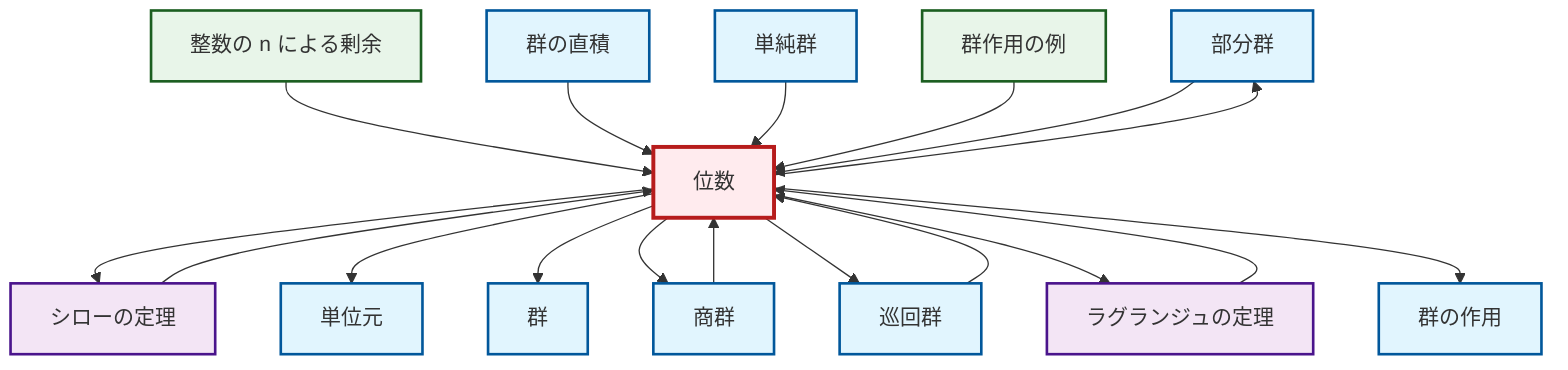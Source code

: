 graph TD
    classDef definition fill:#e1f5fe,stroke:#01579b,stroke-width:2px
    classDef theorem fill:#f3e5f5,stroke:#4a148c,stroke-width:2px
    classDef axiom fill:#fff3e0,stroke:#e65100,stroke-width:2px
    classDef example fill:#e8f5e9,stroke:#1b5e20,stroke-width:2px
    classDef current fill:#ffebee,stroke:#b71c1c,stroke-width:3px
    def-subgroup["部分群"]:::definition
    def-simple-group["単純群"]:::definition
    ex-group-action-examples["群作用の例"]:::example
    thm-lagrange["ラグランジュの定理"]:::theorem
    def-group["群"]:::definition
    def-quotient-group["商群"]:::definition
    thm-sylow["シローの定理"]:::theorem
    def-group-action["群の作用"]:::definition
    def-identity-element["単位元"]:::definition
    def-direct-product["群の直積"]:::definition
    ex-quotient-integers-mod-n["整数の n による剰余"]:::example
    def-cyclic-group["巡回群"]:::definition
    def-order["位数"]:::definition
    def-quotient-group --> def-order
    thm-lagrange --> def-order
    ex-quotient-integers-mod-n --> def-order
    def-direct-product --> def-order
    thm-sylow --> def-order
    def-order --> thm-sylow
    def-simple-group --> def-order
    def-order --> def-identity-element
    def-order --> def-group
    ex-group-action-examples --> def-order
    def-order --> def-subgroup
    def-cyclic-group --> def-order
    def-subgroup --> def-order
    def-order --> def-quotient-group
    def-order --> def-cyclic-group
    def-order --> thm-lagrange
    def-order --> def-group-action
    class def-order current
